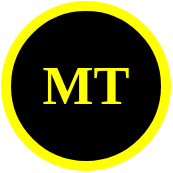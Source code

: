 <mxfile version="20.0.3" type="device"><diagram id="4_IIe11zW70e3cIdb7pD" name="Page-1"><mxGraphModel dx="782" dy="472" grid="1" gridSize="10" guides="1" tooltips="1" connect="1" arrows="1" fold="1" page="1" pageScale="1" pageWidth="850" pageHeight="1100" math="0" shadow="0"><root><mxCell id="0"/><mxCell id="1" parent="0"/><mxCell id="4IKlzfCdITc-WgxYJc4H-1" value="" style="ellipse;whiteSpace=wrap;html=1;aspect=fixed;strokeColor=#FFFF00;shadow=0;sketch=0;strokeWidth=5;fillColor=#000000;gradientColor=none;" vertex="1" parent="1"><mxGeometry x="360" y="210" width="80" height="80" as="geometry"/></mxCell><mxCell id="4IKlzfCdITc-WgxYJc4H-2" value="&lt;h2&gt;&lt;font style=&quot;font-size: 27px;&quot; face=&quot;Times New Roman&quot; color=&quot;#ffff00&quot;&gt;MT&lt;/font&gt;&lt;/h2&gt;" style="text;html=1;strokeColor=none;fillColor=none;align=center;verticalAlign=middle;whiteSpace=wrap;rounded=0;shadow=0;sketch=0;" vertex="1" parent="1"><mxGeometry x="370" y="235" width="60" height="30" as="geometry"/></mxCell></root></mxGraphModel></diagram></mxfile>